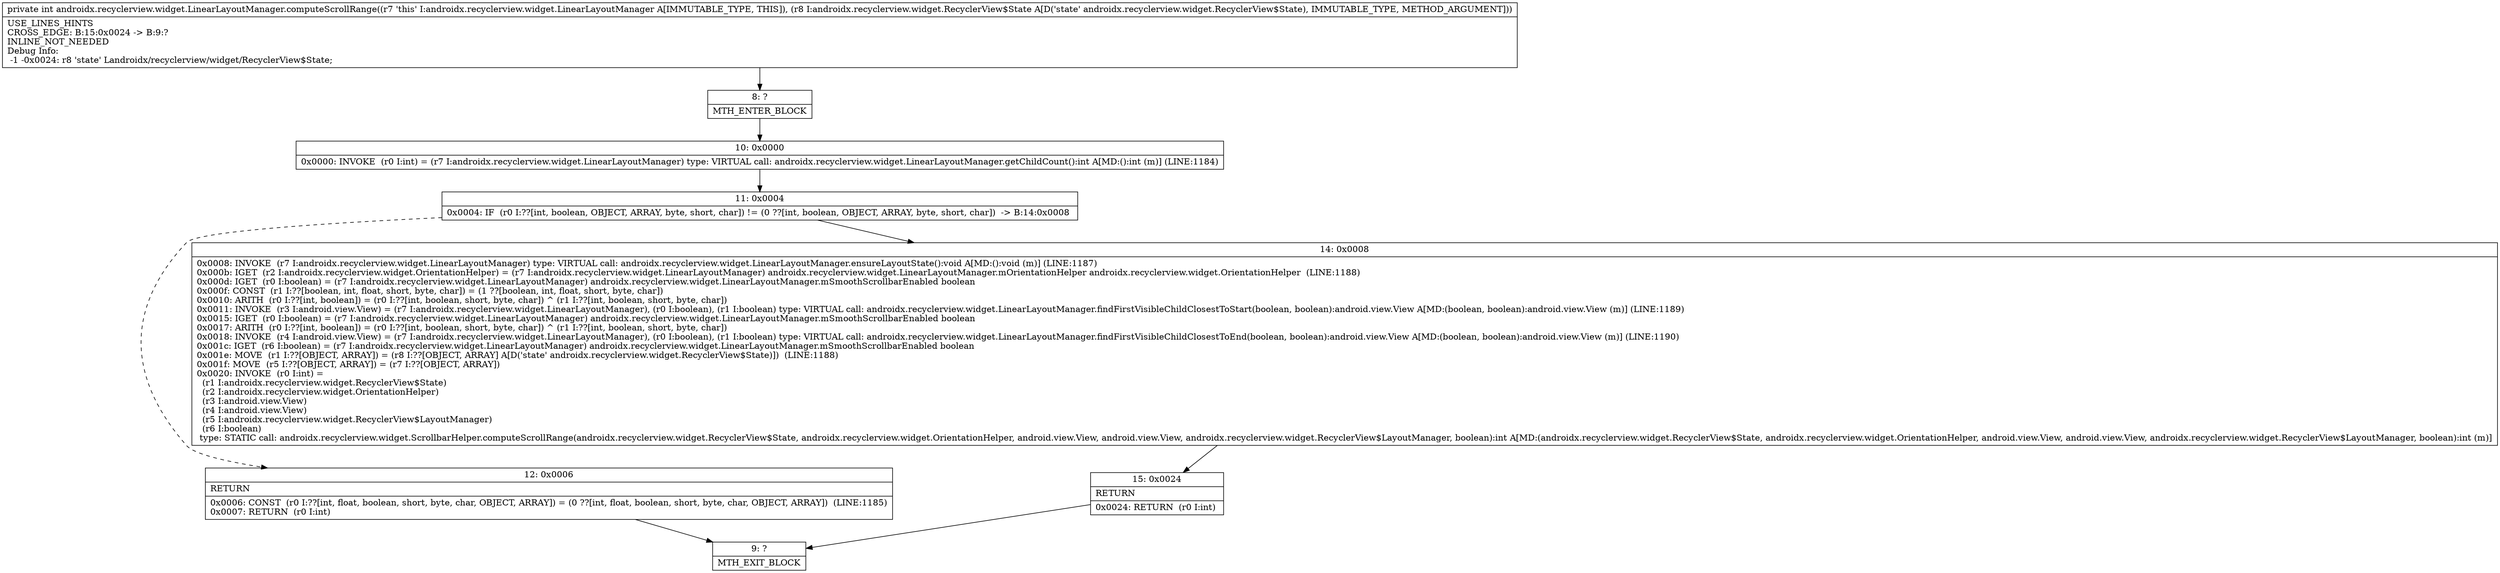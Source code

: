 digraph "CFG forandroidx.recyclerview.widget.LinearLayoutManager.computeScrollRange(Landroidx\/recyclerview\/widget\/RecyclerView$State;)I" {
Node_8 [shape=record,label="{8\:\ ?|MTH_ENTER_BLOCK\l}"];
Node_10 [shape=record,label="{10\:\ 0x0000|0x0000: INVOKE  (r0 I:int) = (r7 I:androidx.recyclerview.widget.LinearLayoutManager) type: VIRTUAL call: androidx.recyclerview.widget.LinearLayoutManager.getChildCount():int A[MD:():int (m)] (LINE:1184)\l}"];
Node_11 [shape=record,label="{11\:\ 0x0004|0x0004: IF  (r0 I:??[int, boolean, OBJECT, ARRAY, byte, short, char]) != (0 ??[int, boolean, OBJECT, ARRAY, byte, short, char])  \-\> B:14:0x0008 \l}"];
Node_12 [shape=record,label="{12\:\ 0x0006|RETURN\l|0x0006: CONST  (r0 I:??[int, float, boolean, short, byte, char, OBJECT, ARRAY]) = (0 ??[int, float, boolean, short, byte, char, OBJECT, ARRAY])  (LINE:1185)\l0x0007: RETURN  (r0 I:int) \l}"];
Node_9 [shape=record,label="{9\:\ ?|MTH_EXIT_BLOCK\l}"];
Node_14 [shape=record,label="{14\:\ 0x0008|0x0008: INVOKE  (r7 I:androidx.recyclerview.widget.LinearLayoutManager) type: VIRTUAL call: androidx.recyclerview.widget.LinearLayoutManager.ensureLayoutState():void A[MD:():void (m)] (LINE:1187)\l0x000b: IGET  (r2 I:androidx.recyclerview.widget.OrientationHelper) = (r7 I:androidx.recyclerview.widget.LinearLayoutManager) androidx.recyclerview.widget.LinearLayoutManager.mOrientationHelper androidx.recyclerview.widget.OrientationHelper  (LINE:1188)\l0x000d: IGET  (r0 I:boolean) = (r7 I:androidx.recyclerview.widget.LinearLayoutManager) androidx.recyclerview.widget.LinearLayoutManager.mSmoothScrollbarEnabled boolean \l0x000f: CONST  (r1 I:??[boolean, int, float, short, byte, char]) = (1 ??[boolean, int, float, short, byte, char]) \l0x0010: ARITH  (r0 I:??[int, boolean]) = (r0 I:??[int, boolean, short, byte, char]) ^ (r1 I:??[int, boolean, short, byte, char]) \l0x0011: INVOKE  (r3 I:android.view.View) = (r7 I:androidx.recyclerview.widget.LinearLayoutManager), (r0 I:boolean), (r1 I:boolean) type: VIRTUAL call: androidx.recyclerview.widget.LinearLayoutManager.findFirstVisibleChildClosestToStart(boolean, boolean):android.view.View A[MD:(boolean, boolean):android.view.View (m)] (LINE:1189)\l0x0015: IGET  (r0 I:boolean) = (r7 I:androidx.recyclerview.widget.LinearLayoutManager) androidx.recyclerview.widget.LinearLayoutManager.mSmoothScrollbarEnabled boolean \l0x0017: ARITH  (r0 I:??[int, boolean]) = (r0 I:??[int, boolean, short, byte, char]) ^ (r1 I:??[int, boolean, short, byte, char]) \l0x0018: INVOKE  (r4 I:android.view.View) = (r7 I:androidx.recyclerview.widget.LinearLayoutManager), (r0 I:boolean), (r1 I:boolean) type: VIRTUAL call: androidx.recyclerview.widget.LinearLayoutManager.findFirstVisibleChildClosestToEnd(boolean, boolean):android.view.View A[MD:(boolean, boolean):android.view.View (m)] (LINE:1190)\l0x001c: IGET  (r6 I:boolean) = (r7 I:androidx.recyclerview.widget.LinearLayoutManager) androidx.recyclerview.widget.LinearLayoutManager.mSmoothScrollbarEnabled boolean \l0x001e: MOVE  (r1 I:??[OBJECT, ARRAY]) = (r8 I:??[OBJECT, ARRAY] A[D('state' androidx.recyclerview.widget.RecyclerView$State)])  (LINE:1188)\l0x001f: MOVE  (r5 I:??[OBJECT, ARRAY]) = (r7 I:??[OBJECT, ARRAY]) \l0x0020: INVOKE  (r0 I:int) = \l  (r1 I:androidx.recyclerview.widget.RecyclerView$State)\l  (r2 I:androidx.recyclerview.widget.OrientationHelper)\l  (r3 I:android.view.View)\l  (r4 I:android.view.View)\l  (r5 I:androidx.recyclerview.widget.RecyclerView$LayoutManager)\l  (r6 I:boolean)\l type: STATIC call: androidx.recyclerview.widget.ScrollbarHelper.computeScrollRange(androidx.recyclerview.widget.RecyclerView$State, androidx.recyclerview.widget.OrientationHelper, android.view.View, android.view.View, androidx.recyclerview.widget.RecyclerView$LayoutManager, boolean):int A[MD:(androidx.recyclerview.widget.RecyclerView$State, androidx.recyclerview.widget.OrientationHelper, android.view.View, android.view.View, androidx.recyclerview.widget.RecyclerView$LayoutManager, boolean):int (m)]\l}"];
Node_15 [shape=record,label="{15\:\ 0x0024|RETURN\l|0x0024: RETURN  (r0 I:int) \l}"];
MethodNode[shape=record,label="{private int androidx.recyclerview.widget.LinearLayoutManager.computeScrollRange((r7 'this' I:androidx.recyclerview.widget.LinearLayoutManager A[IMMUTABLE_TYPE, THIS]), (r8 I:androidx.recyclerview.widget.RecyclerView$State A[D('state' androidx.recyclerview.widget.RecyclerView$State), IMMUTABLE_TYPE, METHOD_ARGUMENT]))  | USE_LINES_HINTS\lCROSS_EDGE: B:15:0x0024 \-\> B:9:?\lINLINE_NOT_NEEDED\lDebug Info:\l  \-1 \-0x0024: r8 'state' Landroidx\/recyclerview\/widget\/RecyclerView$State;\l}"];
MethodNode -> Node_8;Node_8 -> Node_10;
Node_10 -> Node_11;
Node_11 -> Node_12[style=dashed];
Node_11 -> Node_14;
Node_12 -> Node_9;
Node_14 -> Node_15;
Node_15 -> Node_9;
}

